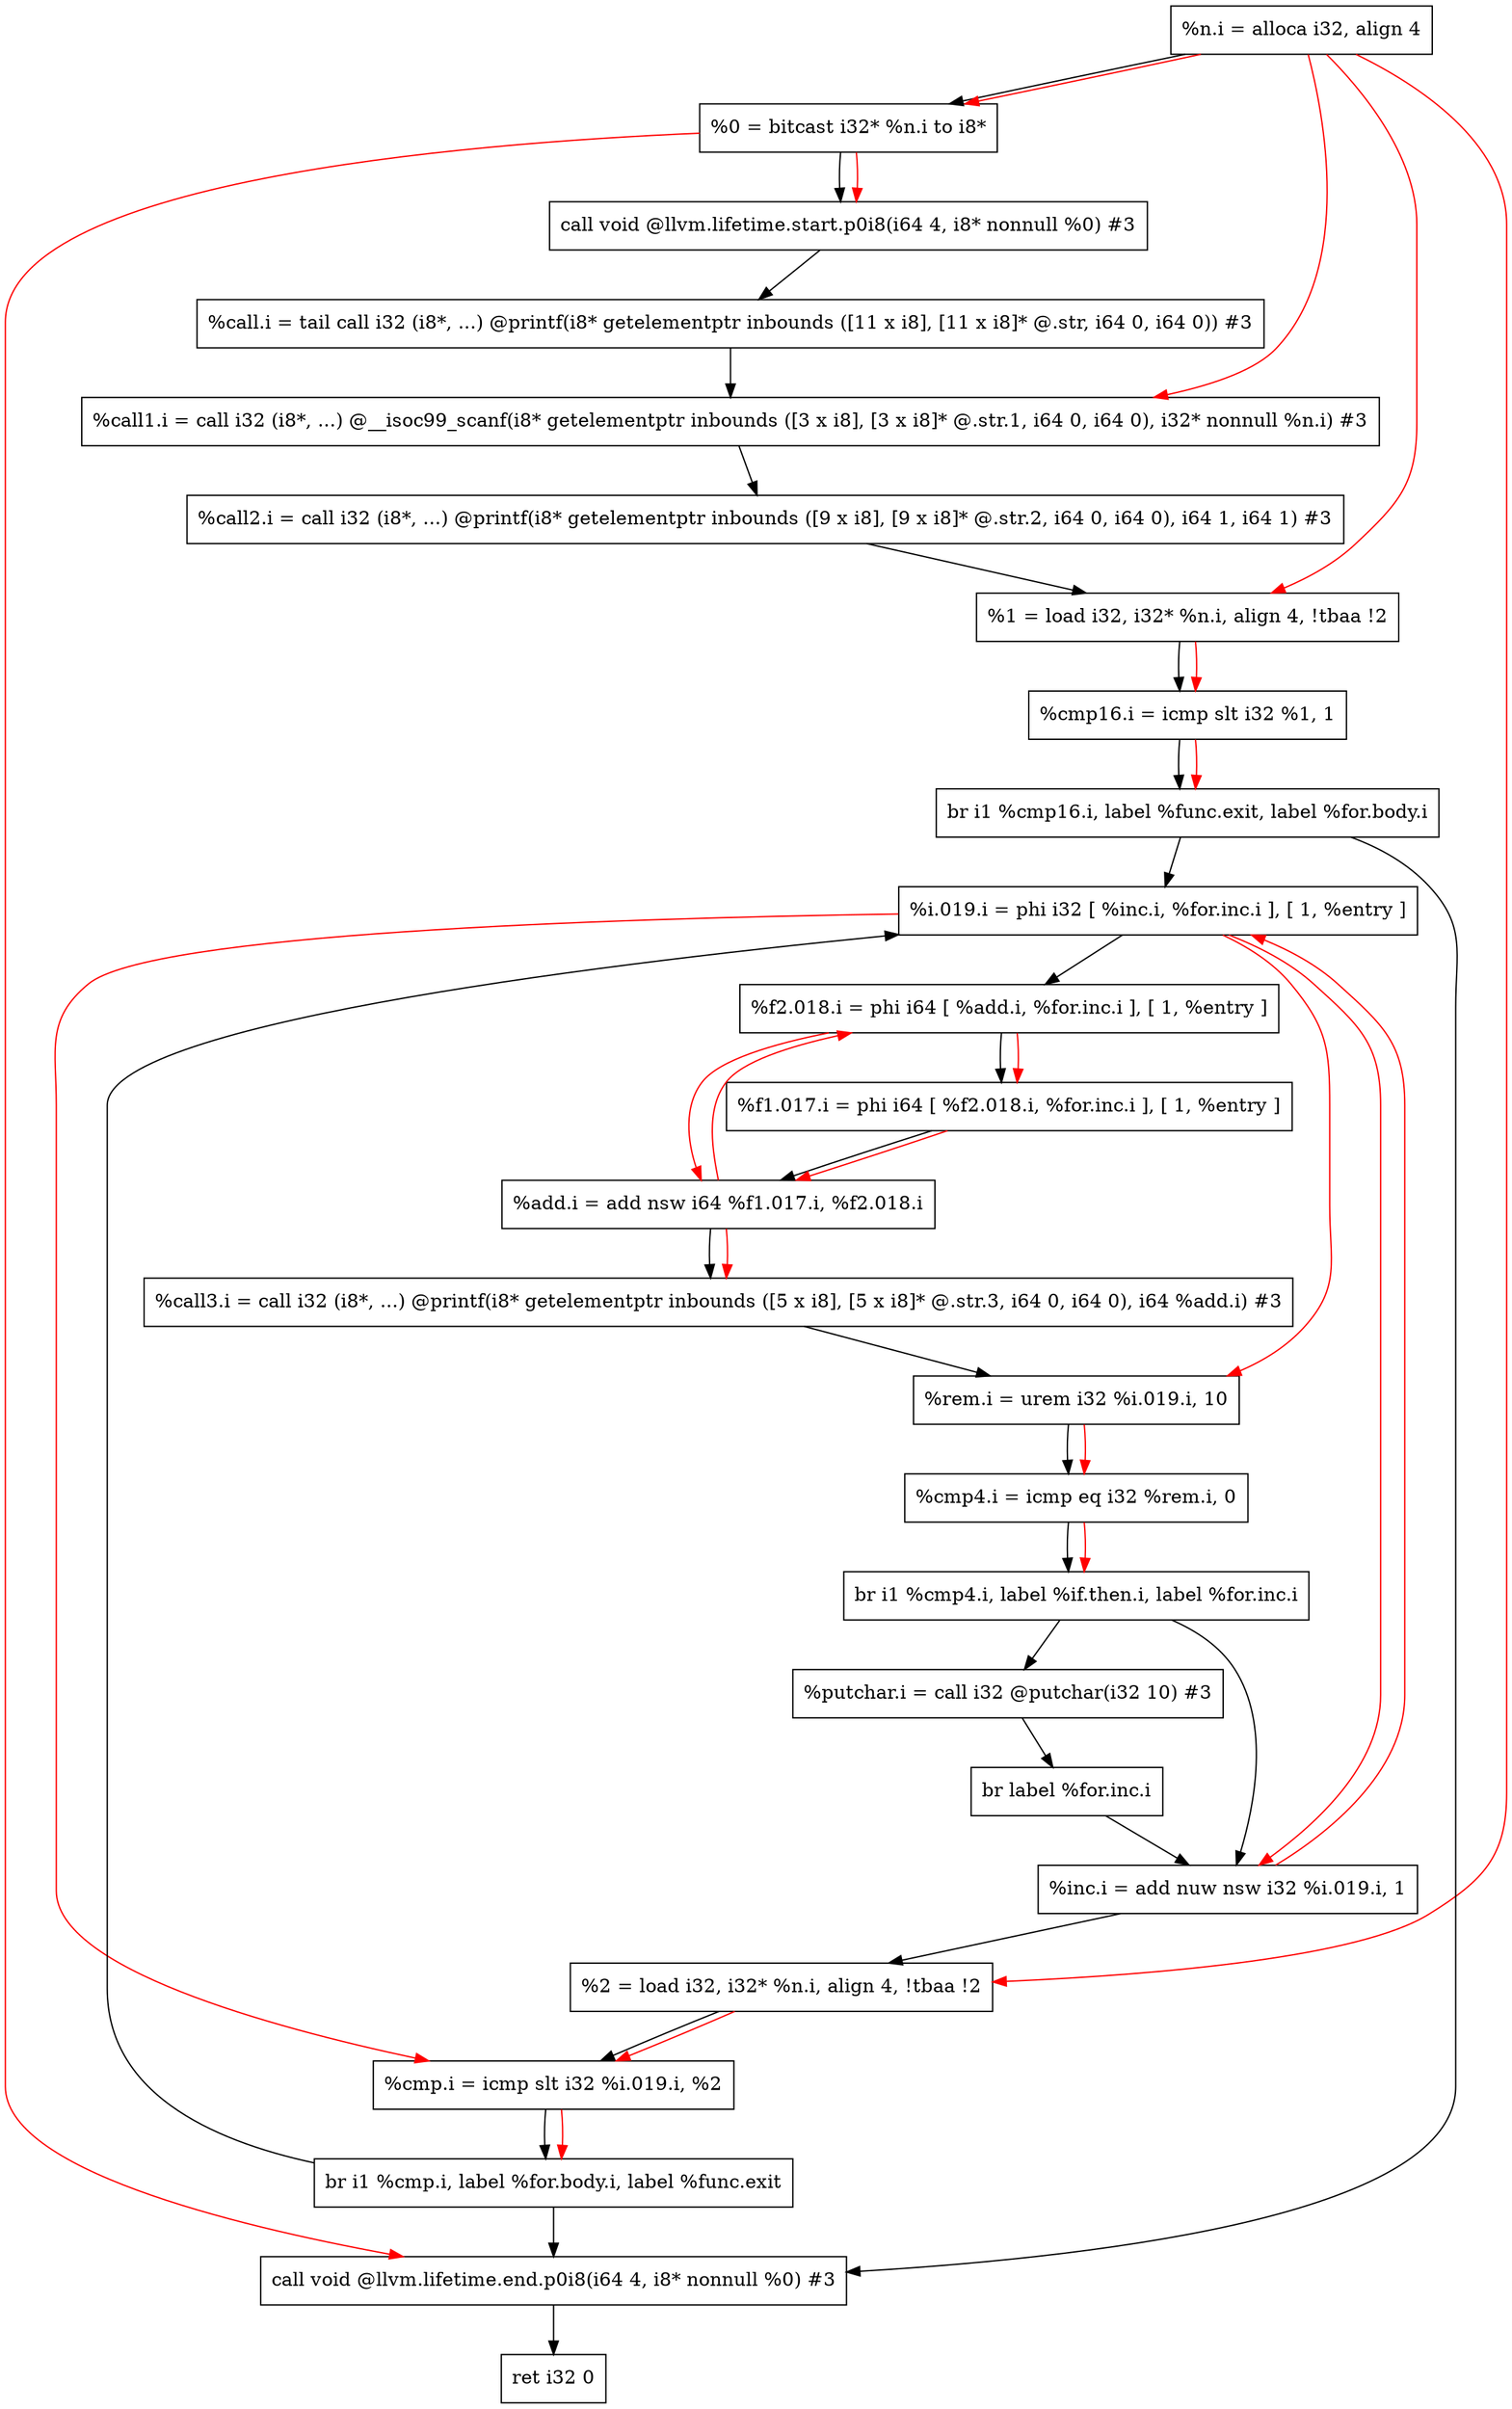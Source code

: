 digraph "CDFG for'main' function" {
	Node0x56047b0adea8[shape=record, label="  %n.i = alloca i32, align 4"];
	Node0x56047b0af628[shape=record, label="  %0 = bitcast i32* %n.i to i8*"];
	Node0x56047b0b11c8[shape=record, label="  call void @llvm.lifetime.start.p0i8(i64 4, i8* nonnull %0) #3"];
	Node0x56047b0b12a0[shape=record, label="  %call.i = tail call i32 (i8*, ...) @printf(i8* getelementptr inbounds ([11 x i8], [11 x i8]* @.str, i64 0, i64 0)) #3"];
	Node0x56047b0b13a8[shape=record, label="  %call1.i = call i32 (i8*, ...) @__isoc99_scanf(i8* getelementptr inbounds ([3 x i8], [3 x i8]* @.str.1, i64 0, i64 0), i32* nonnull %n.i) #3"];
	Node0x56047b0b14f0[shape=record, label="  %call2.i = call i32 (i8*, ...) @printf(i8* getelementptr inbounds ([9 x i8], [9 x i8]* @.str.2, i64 0, i64 0), i64 1, i64 1) #3"];
	Node0x56047b0b15c8[shape=record, label="  %1 = load i32, i32* %n.i, align 4, !tbaa !2"];
	Node0x56047b0b1660[shape=record, label="  %cmp16.i = icmp slt i32 %1, 1"];
	Node0x56047b0b1848[shape=record, label="  br i1 %cmp16.i, label %func.exit, label %for.body.i"];
	Node0x56047b0b19c8[shape=record, label="  %i.019.i = phi i32 [ %inc.i, %for.inc.i ], [ 1, %entry ]"];
	Node0x56047b0b1b38[shape=record, label="  %f2.018.i = phi i64 [ %add.i, %for.inc.i ], [ 1, %entry ]"];
	Node0x56047b0b1da8[shape=record, label="  %f1.017.i = phi i64 [ %f2.018.i, %for.inc.i ], [ 1, %entry ]"];
	Node0x56047b0b1ea0[shape=record, label="  %add.i = add nsw i64 %f1.017.i, %f2.018.i"];
	Node0x56047b0b1f48[shape=record, label="  %call3.i = call i32 (i8*, ...) @printf(i8* getelementptr inbounds ([5 x i8], [5 x i8]* @.str.3, i64 0, i64 0), i64 %add.i) #3"];
	Node0x56047b0b2850[shape=record, label="  %rem.i = urem i32 %i.019.i, 10"];
	Node0x56047b0b28e0[shape=record, label="  %cmp4.i = icmp eq i32 %rem.i, 0"];
	Node0x56047b0b29d8[shape=record, label="  br i1 %cmp4.i, label %if.then.i, label %for.inc.i"];
	Node0x56047b0b2a90[shape=record, label="  %putchar.i = call i32 @putchar(i32 10) #3"];
	Node0x56047b0b1ae8[shape=record, label="  br label %for.inc.i"];
	Node0x56047b0b2b90[shape=record, label="  %inc.i = add nuw nsw i32 %i.019.i, 1"];
	Node0x56047b0b17b8[shape=record, label="  %2 = load i32, i32* %n.i, align 4, !tbaa !2"];
	Node0x56047b0b2c00[shape=record, label="  %cmp.i = icmp slt i32 %i.019.i, %2"];
	Node0x56047b0b2c88[shape=record, label="  br i1 %cmp.i, label %for.body.i, label %func.exit"];
	Node0x56047b0b2db8[shape=record, label="  call void @llvm.lifetime.end.p0i8(i64 4, i8* nonnull %0) #3"];
	Node0x56047b0b1708[shape=record, label="  ret i32 0"];
	Node0x56047b0adea8 -> Node0x56047b0af628
	Node0x56047b0af628 -> Node0x56047b0b11c8
	Node0x56047b0b11c8 -> Node0x56047b0b12a0
	Node0x56047b0b12a0 -> Node0x56047b0b13a8
	Node0x56047b0b13a8 -> Node0x56047b0b14f0
	Node0x56047b0b14f0 -> Node0x56047b0b15c8
	Node0x56047b0b15c8 -> Node0x56047b0b1660
	Node0x56047b0b1660 -> Node0x56047b0b1848
	Node0x56047b0b1848 -> Node0x56047b0b2db8
	Node0x56047b0b1848 -> Node0x56047b0b19c8
	Node0x56047b0b19c8 -> Node0x56047b0b1b38
	Node0x56047b0b1b38 -> Node0x56047b0b1da8
	Node0x56047b0b1da8 -> Node0x56047b0b1ea0
	Node0x56047b0b1ea0 -> Node0x56047b0b1f48
	Node0x56047b0b1f48 -> Node0x56047b0b2850
	Node0x56047b0b2850 -> Node0x56047b0b28e0
	Node0x56047b0b28e0 -> Node0x56047b0b29d8
	Node0x56047b0b29d8 -> Node0x56047b0b2a90
	Node0x56047b0b29d8 -> Node0x56047b0b2b90
	Node0x56047b0b2a90 -> Node0x56047b0b1ae8
	Node0x56047b0b1ae8 -> Node0x56047b0b2b90
	Node0x56047b0b2b90 -> Node0x56047b0b17b8
	Node0x56047b0b17b8 -> Node0x56047b0b2c00
	Node0x56047b0b2c00 -> Node0x56047b0b2c88
	Node0x56047b0b2c88 -> Node0x56047b0b19c8
	Node0x56047b0b2c88 -> Node0x56047b0b2db8
	Node0x56047b0b2db8 -> Node0x56047b0b1708
edge [color=red]
	Node0x56047b0adea8 -> Node0x56047b0af628
	Node0x56047b0af628 -> Node0x56047b0b11c8
	Node0x56047b0adea8 -> Node0x56047b0b13a8
	Node0x56047b0adea8 -> Node0x56047b0b15c8
	Node0x56047b0b15c8 -> Node0x56047b0b1660
	Node0x56047b0b1660 -> Node0x56047b0b1848
	Node0x56047b0b2b90 -> Node0x56047b0b19c8
	Node0x56047b0b1ea0 -> Node0x56047b0b1b38
	Node0x56047b0b1b38 -> Node0x56047b0b1da8
	Node0x56047b0b1da8 -> Node0x56047b0b1ea0
	Node0x56047b0b1b38 -> Node0x56047b0b1ea0
	Node0x56047b0b1ea0 -> Node0x56047b0b1f48
	Node0x56047b0b19c8 -> Node0x56047b0b2850
	Node0x56047b0b2850 -> Node0x56047b0b28e0
	Node0x56047b0b28e0 -> Node0x56047b0b29d8
	Node0x56047b0b19c8 -> Node0x56047b0b2b90
	Node0x56047b0adea8 -> Node0x56047b0b17b8
	Node0x56047b0b19c8 -> Node0x56047b0b2c00
	Node0x56047b0b17b8 -> Node0x56047b0b2c00
	Node0x56047b0b2c00 -> Node0x56047b0b2c88
	Node0x56047b0af628 -> Node0x56047b0b2db8
}
